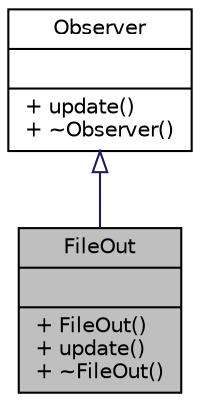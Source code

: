 digraph "FileOut"
{
 // INTERACTIVE_SVG=YES
  edge [fontname="Helvetica",fontsize="10",labelfontname="Helvetica",labelfontsize="10"];
  node [fontname="Helvetica",fontsize="10",shape=record];
  Node1 [label="{FileOut\n||+ FileOut()\l+ update()\l+ ~FileOut()\l}",height=0.2,width=0.4,color="black", fillcolor="grey75", style="filled" fontcolor="black"];
  Node2 -> Node1 [dir="back",color="midnightblue",fontsize="10",style="solid",arrowtail="onormal",fontname="Helvetica"];
  Node2 [label="{Observer\n||+ update()\l+ ~Observer()\l}",height=0.2,width=0.4,color="black", fillcolor="white", style="filled",URL="$class_observer.html"];
}
